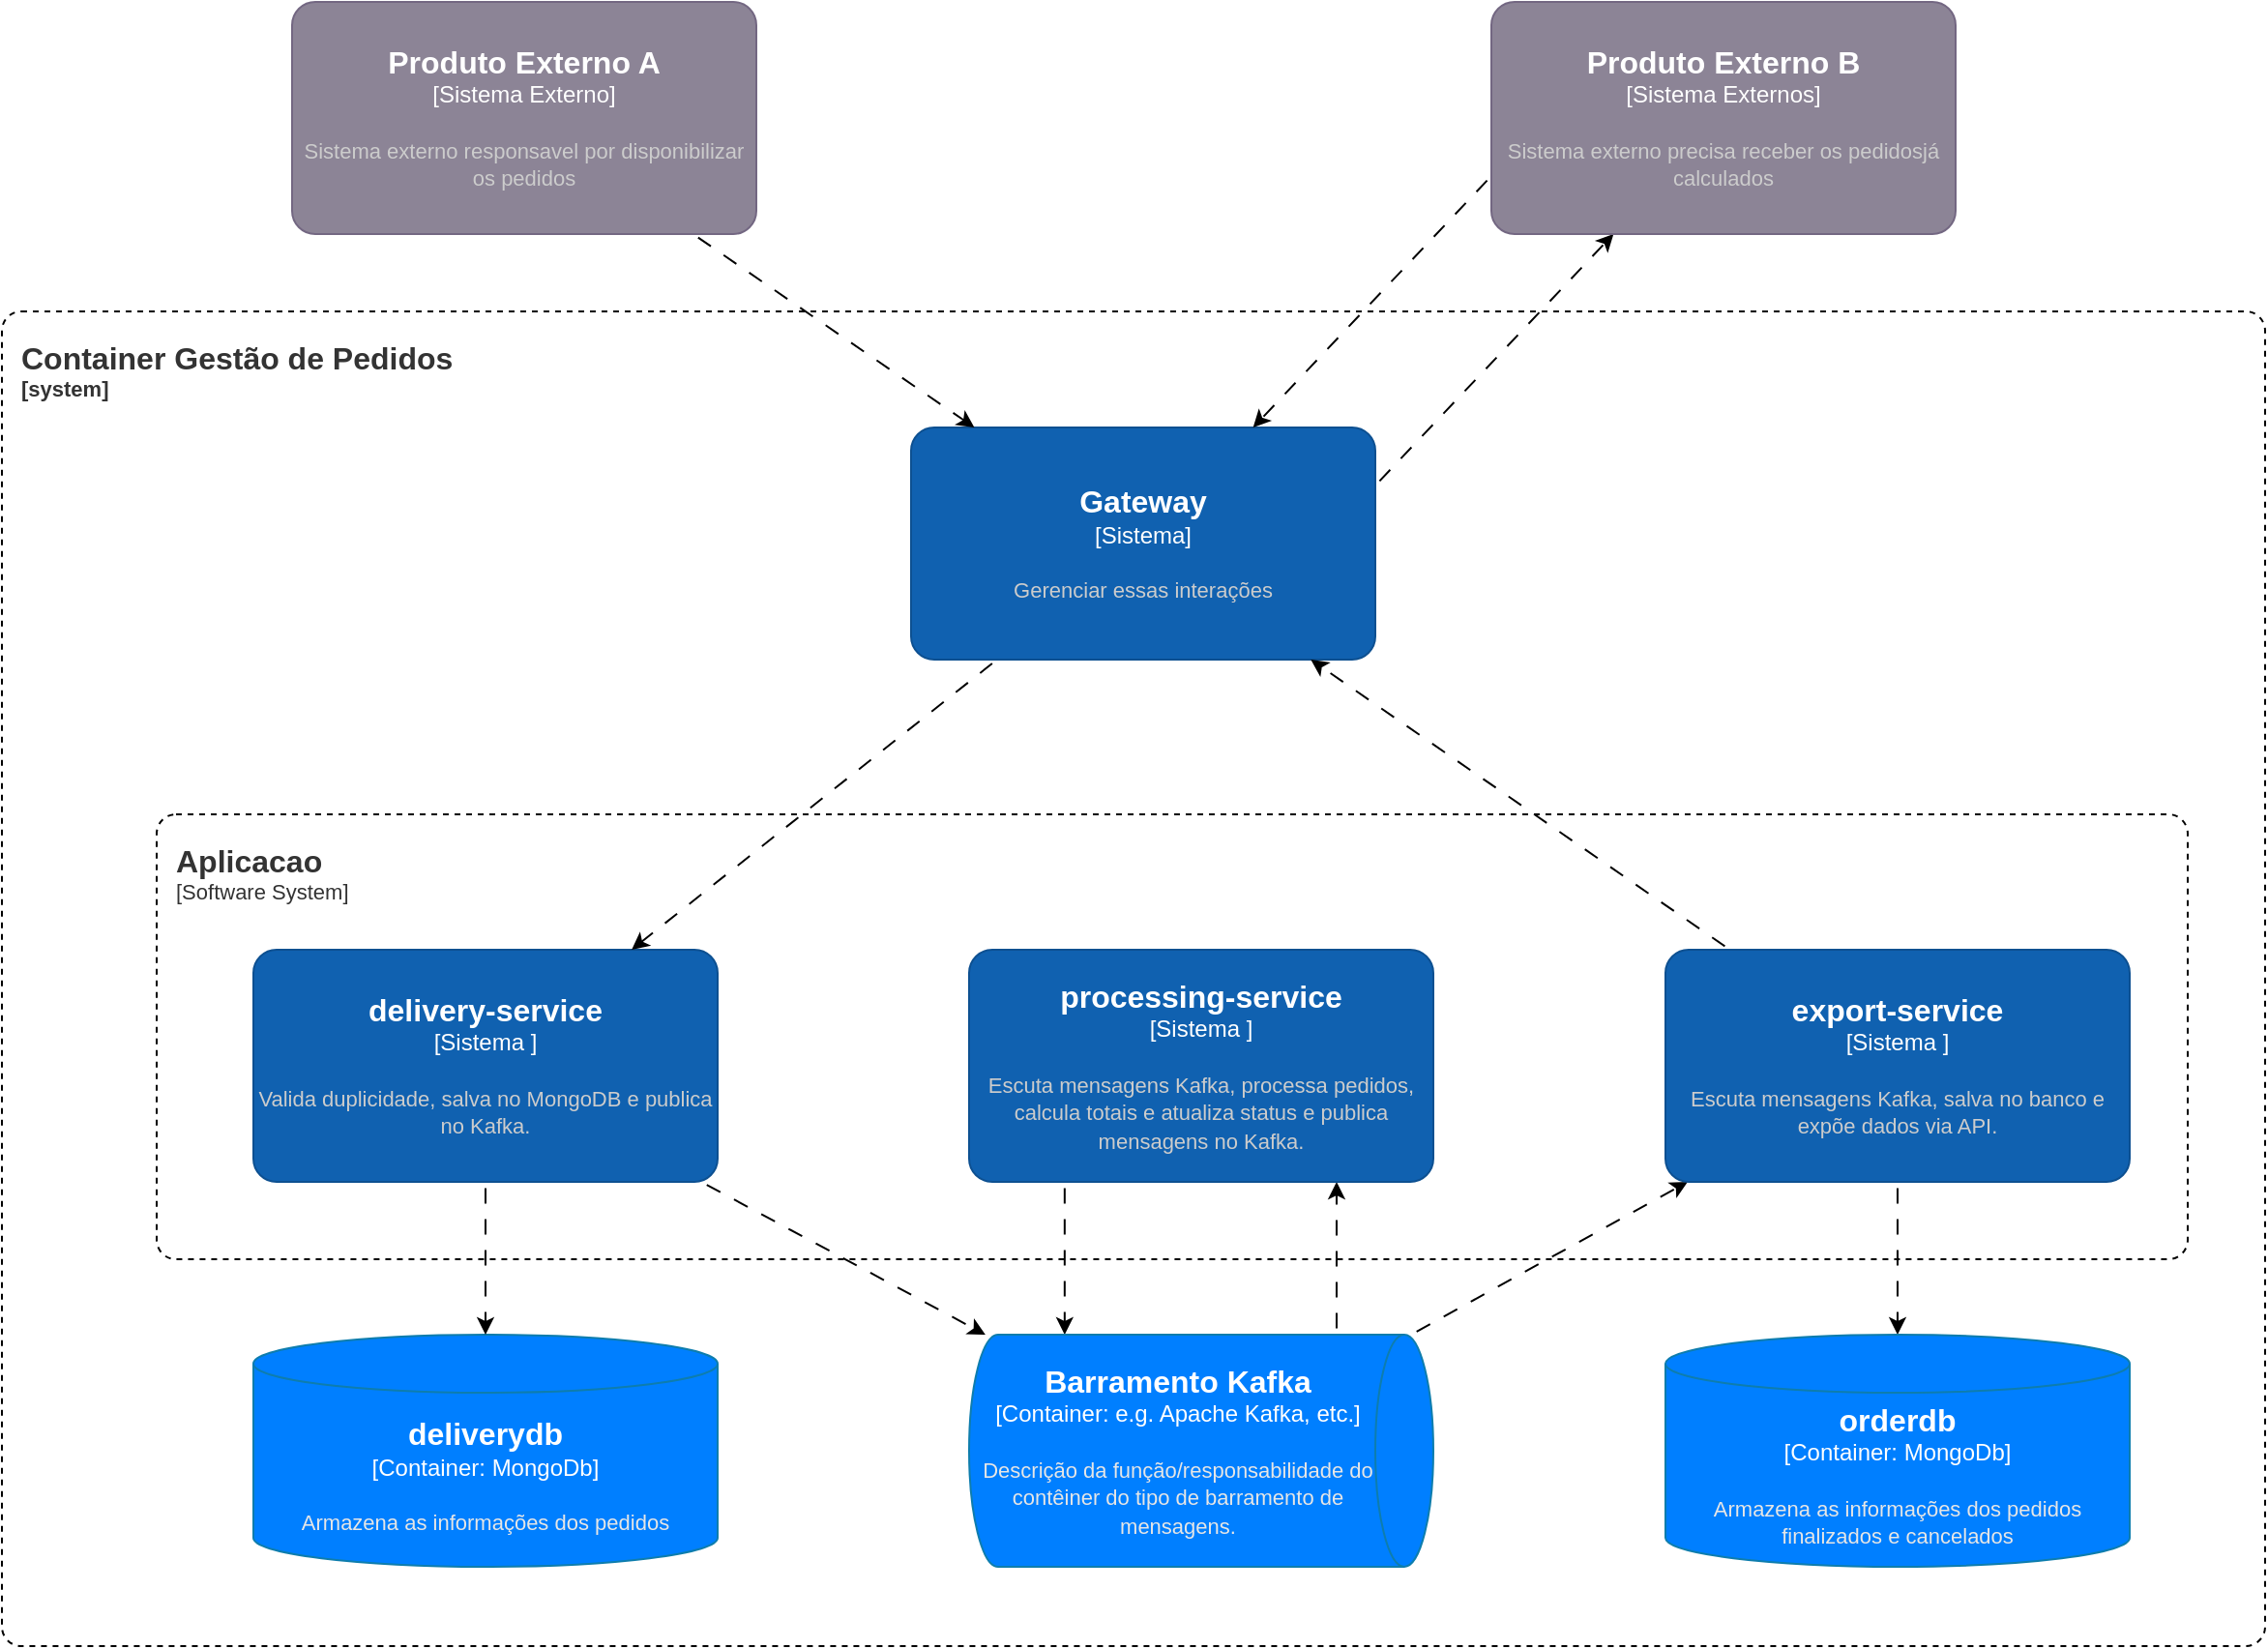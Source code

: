 <mxfile version="26.0.4">
  <diagram name="C4_Model_Diagram" id="VM3UW7SHw4kSLpkoVOKJ">
    <mxGraphModel dx="2404" dy="1451" grid="1" gridSize="10" guides="1" tooltips="1" connect="1" arrows="1" fold="1" page="1" pageScale="1" pageWidth="1169" pageHeight="827" math="0" shadow="0">
      <root>
        <mxCell id="0" />
        <mxCell id="1" parent="0" />
        <mxCell id="4egpDCTyvuItjCUWfbEi-9" style="rounded=1;flowAnimation=1;" edge="1" parent="1" source="4egpDCTyvuItjCUWfbEi-24" target="4egpDCTyvuItjCUWfbEi-20">
          <mxGeometry relative="1" as="geometry">
            <mxPoint x="429.023" y="374" as="targetPoint" />
          </mxGeometry>
        </mxCell>
        <mxCell id="4egpDCTyvuItjCUWfbEi-10" style="rounded=1;flowAnimation=1;" edge="1" parent="1">
          <mxGeometry relative="1" as="geometry">
            <mxPoint x="600" y="399" as="sourcePoint" />
            <mxPoint x="600" y="320" as="targetPoint" />
          </mxGeometry>
        </mxCell>
        <mxCell id="4egpDCTyvuItjCUWfbEi-11" style="rounded=1;flowAnimation=1;" edge="1" parent="1">
          <mxGeometry relative="1" as="geometry">
            <mxPoint x="459.41" y="320" as="sourcePoint" />
            <mxPoint x="459.41" y="399" as="targetPoint" />
          </mxGeometry>
        </mxCell>
        <mxCell id="4egpDCTyvuItjCUWfbEi-12" style="rounded=1;flowAnimation=1;" edge="1" parent="1" source="4egpDCTyvuItjCUWfbEi-20" target="4egpDCTyvuItjCUWfbEi-30">
          <mxGeometry relative="1" as="geometry">
            <mxPoint x="520.977" y="374" as="sourcePoint" />
            <mxPoint x="712.078" y="240" as="targetPoint" />
          </mxGeometry>
        </mxCell>
        <mxCell id="4egpDCTyvuItjCUWfbEi-13" style="rounded=1;flowAnimation=1;" edge="1" parent="1" source="4egpDCTyvuItjCUWfbEi-30" target="4egpDCTyvuItjCUWfbEi-19">
          <mxGeometry relative="1" as="geometry">
            <mxPoint x="773.182" y="240" as="sourcePoint" />
            <mxPoint x="830" y="240" as="targetPoint" />
          </mxGeometry>
        </mxCell>
        <mxCell id="4egpDCTyvuItjCUWfbEi-14" style="rounded=1;flowAnimation=1;exitX=1;exitY=0.25;exitDx=0;exitDy=0;exitPerimeter=0;" edge="1" parent="1" source="4egpDCTyvuItjCUWfbEi-25" target="4egpDCTyvuItjCUWfbEi-23">
          <mxGeometry relative="1" as="geometry">
            <mxPoint x="601" y="200" as="sourcePoint" />
            <mxPoint x="770" y="-160" as="targetPoint" />
          </mxGeometry>
        </mxCell>
        <object placeholders="1" c4Name="deliverydb" c4Type="Container" c4Technology="MongoDb" c4Description="Armazena as informações dos pedidos" label="&lt;font style=&quot;font-size: 16px&quot;&gt;&lt;b&gt;%c4Name%&lt;/b&gt;&lt;/font&gt;&lt;div&gt;[%c4Type%:&amp;nbsp;%c4Technology%]&lt;/div&gt;&lt;br&gt;&lt;div&gt;&lt;font style=&quot;font-size: 11px&quot;&gt;&lt;font color=&quot;#E6E6E6&quot;&gt;%c4Description%&lt;/font&gt;&lt;/div&gt;" id="4egpDCTyvuItjCUWfbEi-18">
          <mxCell style="shape=cylinder3;size=15;whiteSpace=wrap;html=1;boundedLbl=1;rounded=0;labelBackgroundColor=none;fillColor=light-dark(#007FFF,#A8A8FF);fontSize=12;fontColor=#ffffff;align=center;strokeColor=#0E7DAD;metaEdit=1;points=[[0.5,0,0],[1,0.25,0],[1,0.5,0],[1,0.75,0],[0.5,1,0],[0,0.75,0],[0,0.5,0],[0,0.25,0]];resizable=0;" vertex="1" parent="1">
            <mxGeometry x="40" y="399" width="240" height="120" as="geometry" />
          </mxCell>
        </object>
        <object placeholders="1" c4Name="orderdb" c4Type="Container" c4Technology="MongoDb" c4Description="Armazena as informações dos pedidos finalizados e cancelados" label="&lt;font style=&quot;font-size: 16px&quot;&gt;&lt;b&gt;%c4Name%&lt;/b&gt;&lt;/font&gt;&lt;div&gt;[%c4Type%:&amp;nbsp;%c4Technology%]&lt;/div&gt;&lt;br&gt;&lt;div&gt;&lt;font style=&quot;font-size: 11px&quot;&gt;&lt;font color=&quot;#E6E6E6&quot;&gt;%c4Description%&lt;/font&gt;&lt;/div&gt;" id="4egpDCTyvuItjCUWfbEi-19">
          <mxCell style="shape=cylinder3;size=15;whiteSpace=wrap;html=1;boundedLbl=1;rounded=0;labelBackgroundColor=none;fillColor=light-dark(#007FFF,#A8A8FF);fontSize=12;fontColor=#ffffff;align=center;strokeColor=#0E7DAD;metaEdit=1;points=[[0.5,0,0],[1,0.25,0],[1,0.5,0],[1,0.75,0],[0.5,1,0],[0,0.75,0],[0,0.5,0],[0,0.25,0]];resizable=0;" vertex="1" parent="1">
            <mxGeometry x="770" y="399" width="240" height="120" as="geometry" />
          </mxCell>
        </object>
        <object placeholders="1" c4Name="Barramento Kafka" c4Type="Container" c4Technology="e.g. Apache Kafka, etc." c4Description="Descrição da função/responsabilidade do contêiner do tipo de barramento de mensagens." label="&lt;font style=&quot;font-size: 16px&quot;&gt;&lt;b&gt;%c4Name%&lt;/b&gt;&lt;/font&gt;&lt;div&gt;[%c4Type%:&amp;nbsp;%c4Technology%]&lt;/div&gt;&lt;br&gt;&lt;div&gt;&lt;font style=&quot;font-size: 11px&quot;&gt;&lt;font color=&quot;#E6E6E6&quot;&gt;%c4Description%&lt;/font&gt;&lt;/div&gt;" id="4egpDCTyvuItjCUWfbEi-20">
          <mxCell style="shape=cylinder3;size=15;direction=south;whiteSpace=wrap;html=1;boundedLbl=1;rounded=0;labelBackgroundColor=none;fillColor=light-dark(#007FFF,#A8A8FF);fontSize=12;fontColor=#ffffff;align=center;strokeColor=#0E7DAD;metaEdit=1;points=[[0.5,0,0],[1,0.25,0],[1,0.5,0],[1,0.75,0],[0.5,1,0],[0,0.75,0],[0,0.5,0],[0,0.25,0]];resizable=0;" vertex="1" parent="1">
            <mxGeometry x="410" y="399" width="240" height="120" as="geometry" />
          </mxCell>
        </object>
        <object placeholders="1" c4Name="Produto Externo A" c4Type="Sistema Externo" c4Description="Sistema externo responsavel por disponibilizar os pedidos" label="&lt;font style=&quot;font-size: 16px&quot;&gt;&lt;b&gt;%c4Name%&lt;/b&gt;&lt;/font&gt;&lt;div&gt;[%c4Type%]&lt;/div&gt;&lt;br&gt;&lt;div&gt;&lt;font style=&quot;font-size: 11px&quot;&gt;&lt;font color=&quot;#cccccc&quot;&gt;%c4Description%&lt;/font&gt;&lt;/div&gt;" id="4egpDCTyvuItjCUWfbEi-22">
          <mxCell style="rounded=1;whiteSpace=wrap;html=1;labelBackgroundColor=none;fillColor=#8C8496;fontColor=#ffffff;align=center;arcSize=10;strokeColor=#736782;metaEdit=1;resizable=0;points=[[0.25,0,0],[0.5,0,0],[0.75,0,0],[1,0.25,0],[1,0.5,0],[1,0.75,0],[0.75,1,0],[0.5,1,0],[0.25,1,0],[0,0.75,0],[0,0.5,0],[0,0.25,0]];" vertex="1" parent="1">
            <mxGeometry x="60" y="-290" width="240" height="120" as="geometry" />
          </mxCell>
        </object>
        <object placeholders="1" c4Name="Produto Externo B" c4Type="Sistema Externos" c4Description="Sistema externo precisa receber os pedidosjá calculados" label="&lt;font style=&quot;font-size: 16px&quot;&gt;&lt;b&gt;%c4Name%&lt;/b&gt;&lt;/font&gt;&lt;div&gt;[%c4Type%]&lt;/div&gt;&lt;br&gt;&lt;div&gt;&lt;font style=&quot;font-size: 11px&quot;&gt;&lt;font color=&quot;#cccccc&quot;&gt;%c4Description%&lt;/font&gt;&lt;/div&gt;" id="4egpDCTyvuItjCUWfbEi-23">
          <mxCell style="rounded=1;whiteSpace=wrap;html=1;labelBackgroundColor=none;fillColor=#8C8496;fontColor=#ffffff;align=center;arcSize=10;strokeColor=#736782;metaEdit=1;resizable=0;points=[[0.25,0,0],[0.5,0,0],[0.75,0,0],[1,0.25,0],[1,0.5,0],[1,0.75,0],[0.75,1,0],[0.5,1,0],[0.25,1,0],[0,0.75,0],[0,0.5,0],[0,0.25,0]];" vertex="1" parent="1">
            <mxGeometry x="680" y="-290" width="240" height="120" as="geometry" />
          </mxCell>
        </object>
        <object placeholders="1" c4Name="delivery-service" c4Type="Sistema " c4Description="Valida duplicidade, salva no MongoDB e publica no Kafka." label="&lt;font style=&quot;font-size: 16px&quot;&gt;&lt;b&gt;%c4Name%&lt;/b&gt;&lt;/font&gt;&lt;div&gt;[%c4Type%]&lt;/div&gt;&lt;br&gt;&lt;div&gt;&lt;font style=&quot;font-size: 11px&quot;&gt;&lt;font color=&quot;#cccccc&quot;&gt;%c4Description%&lt;/font&gt;&lt;/div&gt;" id="4egpDCTyvuItjCUWfbEi-24">
          <mxCell style="rounded=1;whiteSpace=wrap;html=1;labelBackgroundColor=none;fillColor=#1061B0;fontColor=#ffffff;align=center;arcSize=10;strokeColor=#0D5091;metaEdit=1;resizable=0;points=[[0.25,0,0],[0.5,0,0],[0.75,0,0],[1,0.25,0],[1,0.5,0],[1,0.75,0],[0.75,1,0],[0.5,1,0],[0.25,1,0],[0,0.75,0],[0,0.5,0],[0,0.25,0]];" vertex="1" parent="1">
            <mxGeometry x="40" y="200" width="240" height="120" as="geometry" />
          </mxCell>
        </object>
        <object placeholders="1" c4Name="Gateway" c4Type="Sistema" c4Description="Gerenciar essas interações" label="&lt;font style=&quot;font-size: 16px&quot;&gt;&lt;b&gt;%c4Name%&lt;/b&gt;&lt;/font&gt;&lt;div&gt;[%c4Type%]&lt;/div&gt;&lt;br&gt;&lt;div&gt;&lt;font style=&quot;font-size: 11px&quot;&gt;&lt;font color=&quot;#cccccc&quot;&gt;%c4Description%&lt;/font&gt;&lt;/div&gt;" id="4egpDCTyvuItjCUWfbEi-25">
          <mxCell style="rounded=1;whiteSpace=wrap;html=1;labelBackgroundColor=none;fillColor=#1061B0;fontColor=#ffffff;align=center;arcSize=10;strokeColor=#0D5091;metaEdit=1;resizable=0;points=[[0.25,0,0],[0.5,0,0],[0.75,0,0],[1,0.25,0],[1,0.5,0],[1,0.75,0],[0.75,1,0],[0.5,1,0],[0.25,1,0],[0,0.75,0],[0,0.5,0],[0,0.25,0]];" vertex="1" parent="1">
            <mxGeometry x="380" y="-70" width="240" height="120" as="geometry" />
          </mxCell>
        </object>
        <mxCell id="4egpDCTyvuItjCUWfbEi-27" style="rounded=1;flowAnimation=1;" edge="1" parent="1" source="4egpDCTyvuItjCUWfbEi-30" target="4egpDCTyvuItjCUWfbEi-25">
          <mxGeometry relative="1" as="geometry">
            <mxPoint x="750" y="-60" as="sourcePoint" />
            <mxPoint x="730" y="20" as="targetPoint" />
          </mxGeometry>
        </mxCell>
        <mxCell id="4egpDCTyvuItjCUWfbEi-28" style="rounded=1;flowAnimation=1;" edge="1" parent="1" source="4egpDCTyvuItjCUWfbEi-25" target="4egpDCTyvuItjCUWfbEi-24">
          <mxGeometry relative="1" as="geometry">
            <mxPoint x="987" as="sourcePoint" />
            <mxPoint x="291" y="120" as="targetPoint" />
          </mxGeometry>
        </mxCell>
        <object placeholders="1" c4Name="processing-service" c4Type="Sistema " c4Description="Escuta mensagens Kafka, processa pedidos, calcula totais e atualiza status e publica mensagens no Kafka." label="&lt;font style=&quot;font-size: 16px&quot;&gt;&lt;b&gt;%c4Name%&lt;/b&gt;&lt;/font&gt;&lt;div&gt;[%c4Type%]&lt;/div&gt;&lt;br&gt;&lt;div&gt;&lt;font style=&quot;font-size: 11px&quot;&gt;&lt;font color=&quot;#cccccc&quot;&gt;%c4Description%&lt;/font&gt;&lt;/div&gt;" id="4egpDCTyvuItjCUWfbEi-29">
          <mxCell style="rounded=1;whiteSpace=wrap;html=1;labelBackgroundColor=none;fillColor=#1061B0;fontColor=#ffffff;align=center;arcSize=10;strokeColor=#0D5091;metaEdit=1;resizable=0;points=[[0.25,0,0],[0.5,0,0],[0.75,0,0],[1,0.25,0],[1,0.5,0],[1,0.75,0],[0.75,1,0],[0.5,1,0],[0.25,1,0],[0,0.75,0],[0,0.5,0],[0,0.25,0]];" vertex="1" parent="1">
            <mxGeometry x="410" y="200" width="240" height="120" as="geometry" />
          </mxCell>
        </object>
        <object placeholders="1" c4Name="export-service" c4Type="Sistema " c4Description="Escuta mensagens Kafka, salva no banco e expõe dados via API." label="&lt;font style=&quot;font-size: 16px&quot;&gt;&lt;b&gt;%c4Name%&lt;/b&gt;&lt;/font&gt;&lt;div&gt;[%c4Type%]&lt;/div&gt;&lt;br&gt;&lt;div&gt;&lt;font style=&quot;font-size: 11px&quot;&gt;&lt;font color=&quot;#cccccc&quot;&gt;%c4Description%&lt;/font&gt;&lt;/div&gt;" id="4egpDCTyvuItjCUWfbEi-30">
          <mxCell style="rounded=1;whiteSpace=wrap;html=1;labelBackgroundColor=none;fillColor=#1061B0;fontColor=#ffffff;align=center;arcSize=10;strokeColor=#0D5091;metaEdit=1;resizable=0;points=[[0.25,0,0],[0.5,0,0],[0.75,0,0],[1,0.25,0],[1,0.5,0],[1,0.75,0],[0.75,1,0],[0.5,1,0],[0.25,1,0],[0,0.75,0],[0,0.5,0],[0,0.25,0]];" vertex="1" parent="1">
            <mxGeometry x="770" y="200" width="240" height="120" as="geometry" />
          </mxCell>
        </object>
        <object placeholders="1" c4Name="Container Gestão de Pedidos" c4Type="SystemScopeBoundary" c4Application="system" label="&lt;font style=&quot;font-size: 16px&quot;&gt;&lt;span&gt;&lt;div style=&quot;text-align: left&quot;&gt;%c4Name%&lt;/div&gt;&lt;/span&gt;&lt;/font&gt;&lt;div style=&quot;text-align: left&quot;&gt;[%c4Application%]&lt;/div&gt;" id="4egpDCTyvuItjCUWfbEi-31">
          <mxCell style="rounded=1;fontSize=11;whiteSpace=wrap;html=1;arcSize=20;fillColor=none;strokeColor=#000000;fontColor=#333333;labelBackgroundColor=none;align=left;verticalAlign=top;labelBorderColor=none;spacingTop=0;spacing=10;metaEdit=1;rotatable=0;perimeter=rectanglePerimeter;noLabel=0;labelPadding=0;allowArrows=0;connectable=0;expand=0;recursiveResize=0;editable=1;pointerEvents=0;absoluteArcSize=1;points=[[0.25,0,0],[0.5,0,0],[0.75,0,0],[1,0.25,0],[1,0.5,0],[1,0.75,0],[0.75,1,0],[0.5,1,0],[0.25,1,0],[0,0.75,0],[0,0.5,0],[0,0.25,0]];fontStyle=1;dashed=1;" vertex="1" parent="1">
            <mxGeometry x="-90" y="-130" width="1170" height="690" as="geometry" />
          </mxCell>
        </object>
        <object placeholders="1" c4Name="Aplicacao" c4Type="SystemScopeBoundary" c4Application="Software System" label="&lt;font style=&quot;font-size: 16px&quot;&gt;&lt;b&gt;&lt;div style=&quot;text-align: left&quot;&gt;%c4Name%&lt;/div&gt;&lt;/b&gt;&lt;/font&gt;&lt;div style=&quot;text-align: left&quot;&gt;[%c4Application%]&lt;/div&gt;" id="4egpDCTyvuItjCUWfbEi-34">
          <mxCell style="rounded=1;fontSize=11;whiteSpace=wrap;html=1;arcSize=20;fillColor=none;strokeColor=#000000;fontColor=#333333;labelBackgroundColor=none;align=left;verticalAlign=top;labelBorderColor=none;spacingTop=0;spacing=10;metaEdit=1;rotatable=0;perimeter=rectanglePerimeter;noLabel=0;labelPadding=0;allowArrows=0;connectable=0;expand=0;recursiveResize=0;editable=1;pointerEvents=0;absoluteArcSize=1;points=[[0.25,0,0],[0.5,0,0],[0.75,0,0],[1,0.25,0],[1,0.5,0],[1,0.75,0],[0.75,1,0],[0.5,1,0],[0.25,1,0],[0,0.75,0],[0,0.5,0],[0,0.25,0]];dashed=1;" vertex="1" parent="1">
            <mxGeometry x="-10" y="130" width="1050" height="230" as="geometry" />
          </mxCell>
        </object>
        <mxCell id="4egpDCTyvuItjCUWfbEi-35" style="rounded=1;flowAnimation=1;" edge="1" parent="1" source="4egpDCTyvuItjCUWfbEi-22" target="4egpDCTyvuItjCUWfbEi-25">
          <mxGeometry relative="1" as="geometry">
            <mxPoint x="589" y="-60" as="sourcePoint" />
            <mxPoint x="721" y="-160" as="targetPoint" />
          </mxGeometry>
        </mxCell>
        <mxCell id="4egpDCTyvuItjCUWfbEi-36" style="edgeStyle=orthogonalEdgeStyle;rounded=0;orthogonalLoop=1;jettySize=auto;html=1;flowAnimation=1;" edge="1" parent="1" source="4egpDCTyvuItjCUWfbEi-24" target="4egpDCTyvuItjCUWfbEi-18">
          <mxGeometry relative="1" as="geometry">
            <mxPoint x="-1071" y="411" as="sourcePoint" />
            <mxPoint x="-730" y="411" as="targetPoint" />
          </mxGeometry>
        </mxCell>
        <mxCell id="4egpDCTyvuItjCUWfbEi-37" value="&lt;div style=&quot;background-color: rgb(251, 251, 251);&quot;&gt;&lt;br&gt;&lt;/div&gt;" style="edgeLabel;html=1;align=center;verticalAlign=middle;resizable=0;points=[];" vertex="1" connectable="0" parent="4egpDCTyvuItjCUWfbEi-36">
          <mxGeometry x="-0.015" y="2" relative="1" as="geometry">
            <mxPoint as="offset" />
          </mxGeometry>
        </mxCell>
        <mxCell id="4egpDCTyvuItjCUWfbEi-44" style="rounded=1;flowAnimation=1;exitX=0;exitY=0.75;exitDx=0;exitDy=0;exitPerimeter=0;" edge="1" parent="1" source="4egpDCTyvuItjCUWfbEi-23" target="4egpDCTyvuItjCUWfbEi-25">
          <mxGeometry relative="1" as="geometry">
            <mxPoint x="410" y="-270" as="sourcePoint" />
            <mxPoint x="350" y="-150" as="targetPoint" />
          </mxGeometry>
        </mxCell>
      </root>
    </mxGraphModel>
  </diagram>
</mxfile>
